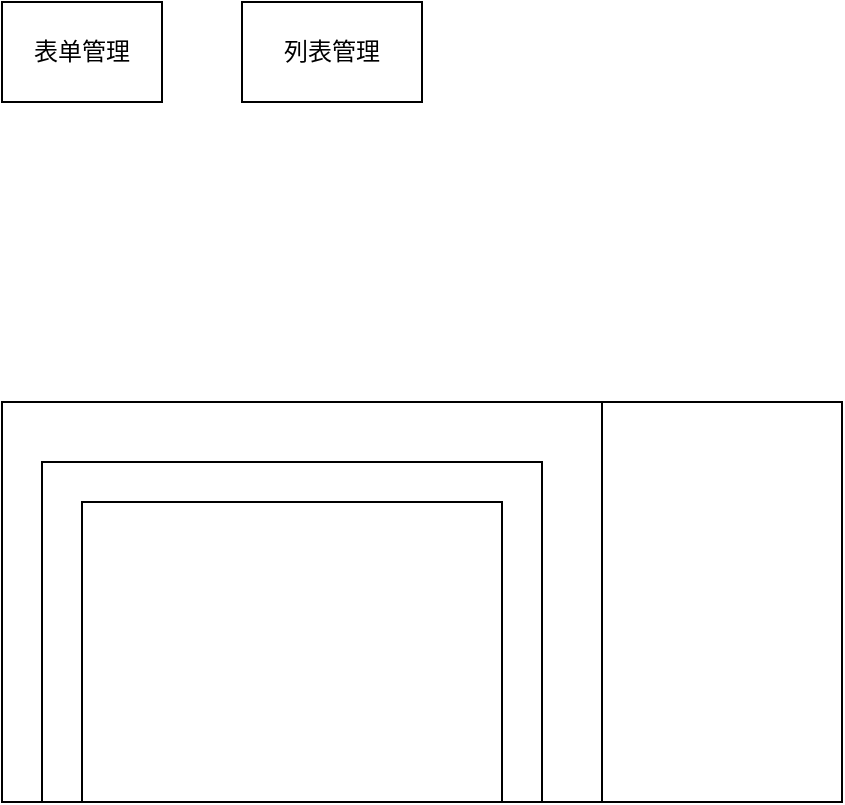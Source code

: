 <mxfile version="28.1.2">
  <diagram name="第 1 页" id="oDwZfAhOAB4hIgWP7Iav">
    <mxGraphModel dx="1034" dy="578" grid="1" gridSize="10" guides="1" tooltips="1" connect="1" arrows="1" fold="1" page="1" pageScale="1" pageWidth="827" pageHeight="1169" math="0" shadow="0">
      <root>
        <mxCell id="0" />
        <mxCell id="1" parent="0" />
        <mxCell id="r4dvJdNH9x4mYBWODI8u-3" value="表单管理" style="rounded=0;whiteSpace=wrap;html=1;" vertex="1" parent="1">
          <mxGeometry x="80" y="160" width="80" height="50" as="geometry" />
        </mxCell>
        <mxCell id="r4dvJdNH9x4mYBWODI8u-4" value="列表管理" style="rounded=0;whiteSpace=wrap;html=1;" vertex="1" parent="1">
          <mxGeometry x="200" y="160" width="90" height="50" as="geometry" />
        </mxCell>
        <mxCell id="r4dvJdNH9x4mYBWODI8u-6" value="" style="rounded=0;whiteSpace=wrap;html=1;" vertex="1" parent="1">
          <mxGeometry x="80" y="360" width="300" height="200" as="geometry" />
        </mxCell>
        <mxCell id="r4dvJdNH9x4mYBWODI8u-7" value="" style="rounded=0;whiteSpace=wrap;html=1;" vertex="1" parent="1">
          <mxGeometry x="380" y="360" width="120" height="200" as="geometry" />
        </mxCell>
        <mxCell id="r4dvJdNH9x4mYBWODI8u-8" value="" style="rounded=0;whiteSpace=wrap;html=1;" vertex="1" parent="1">
          <mxGeometry x="100" y="390" width="250" height="170" as="geometry" />
        </mxCell>
        <mxCell id="r4dvJdNH9x4mYBWODI8u-9" value="" style="rounded=0;whiteSpace=wrap;html=1;" vertex="1" parent="1">
          <mxGeometry x="120" y="410" width="210" height="150" as="geometry" />
        </mxCell>
      </root>
    </mxGraphModel>
  </diagram>
</mxfile>
